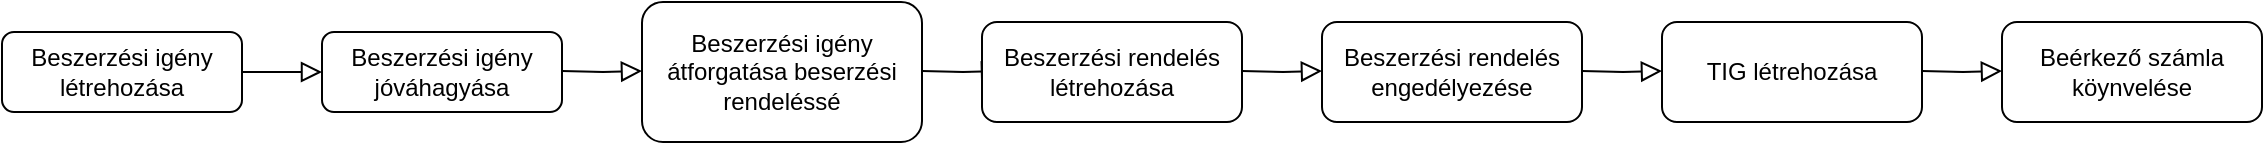 <mxfile version="14.7.7" type="github">
  <diagram id="C5RBs43oDa-KdzZeNtuy" name="Page-1">
    <mxGraphModel dx="1108" dy="440" grid="1" gridSize="10" guides="1" tooltips="1" connect="1" arrows="1" fold="1" page="1" pageScale="1" pageWidth="1169" pageHeight="827" math="0" shadow="0">
      <root>
        <mxCell id="WIyWlLk6GJQsqaUBKTNV-0" />
        <mxCell id="WIyWlLk6GJQsqaUBKTNV-1" parent="WIyWlLk6GJQsqaUBKTNV-0" />
        <mxCell id="WIyWlLk6GJQsqaUBKTNV-2" value="" style="rounded=0;html=1;jettySize=auto;orthogonalLoop=1;fontSize=11;endArrow=block;endFill=0;endSize=8;strokeWidth=1;shadow=0;labelBackgroundColor=none;edgeStyle=orthogonalEdgeStyle;" parent="WIyWlLk6GJQsqaUBKTNV-1" source="WIyWlLk6GJQsqaUBKTNV-3" edge="1">
          <mxGeometry relative="1" as="geometry">
            <mxPoint x="170" y="290" as="targetPoint" />
          </mxGeometry>
        </mxCell>
        <mxCell id="WIyWlLk6GJQsqaUBKTNV-3" value="Beszerzési igény létrehozása" style="rounded=1;whiteSpace=wrap;html=1;fontSize=12;glass=0;strokeWidth=1;shadow=0;" parent="WIyWlLk6GJQsqaUBKTNV-1" vertex="1">
          <mxGeometry x="10" y="270" width="120" height="40" as="geometry" />
        </mxCell>
        <mxCell id="JDw_Z1B5sLUTi2Ja_XlJ-0" value="Beszerzési igény jóváhagyása" style="rounded=1;whiteSpace=wrap;html=1;fontSize=12;glass=0;strokeWidth=1;shadow=0;" vertex="1" parent="WIyWlLk6GJQsqaUBKTNV-1">
          <mxGeometry x="170" y="270" width="120" height="40" as="geometry" />
        </mxCell>
        <mxCell id="JDw_Z1B5sLUTi2Ja_XlJ-2" value="Beszerzési igény átforgatása beserzési rendeléssé" style="rounded=1;whiteSpace=wrap;html=1;fontSize=12;glass=0;strokeWidth=1;shadow=0;" vertex="1" parent="WIyWlLk6GJQsqaUBKTNV-1">
          <mxGeometry x="330" y="255" width="140" height="70" as="geometry" />
        </mxCell>
        <mxCell id="JDw_Z1B5sLUTi2Ja_XlJ-3" value="" style="rounded=0;html=1;jettySize=auto;orthogonalLoop=1;fontSize=11;endArrow=block;endFill=0;endSize=8;strokeWidth=1;shadow=0;labelBackgroundColor=none;edgeStyle=orthogonalEdgeStyle;" edge="1" parent="WIyWlLk6GJQsqaUBKTNV-1">
          <mxGeometry relative="1" as="geometry">
            <mxPoint x="290" y="289.5" as="sourcePoint" />
            <mxPoint x="330" y="289.5" as="targetPoint" />
          </mxGeometry>
        </mxCell>
        <mxCell id="JDw_Z1B5sLUTi2Ja_XlJ-4" value="" style="rounded=0;html=1;jettySize=auto;orthogonalLoop=1;fontSize=11;endArrow=block;endFill=0;endSize=8;strokeWidth=1;shadow=0;labelBackgroundColor=none;edgeStyle=orthogonalEdgeStyle;" edge="1" parent="WIyWlLk6GJQsqaUBKTNV-1">
          <mxGeometry relative="1" as="geometry">
            <mxPoint x="470" y="289.5" as="sourcePoint" />
            <mxPoint x="510" y="289.5" as="targetPoint" />
          </mxGeometry>
        </mxCell>
        <mxCell id="JDw_Z1B5sLUTi2Ja_XlJ-5" value="Beszerzési rendelés létrehozása" style="rounded=1;whiteSpace=wrap;html=1;fontSize=12;glass=0;strokeWidth=1;shadow=0;" vertex="1" parent="WIyWlLk6GJQsqaUBKTNV-1">
          <mxGeometry x="500" y="265" width="130" height="50" as="geometry" />
        </mxCell>
        <mxCell id="JDw_Z1B5sLUTi2Ja_XlJ-6" value="" style="rounded=0;html=1;jettySize=auto;orthogonalLoop=1;fontSize=11;endArrow=block;endFill=0;endSize=8;strokeWidth=1;shadow=0;labelBackgroundColor=none;edgeStyle=orthogonalEdgeStyle;" edge="1" parent="WIyWlLk6GJQsqaUBKTNV-1">
          <mxGeometry relative="1" as="geometry">
            <mxPoint x="630" y="289.5" as="sourcePoint" />
            <mxPoint x="670" y="289.5" as="targetPoint" />
          </mxGeometry>
        </mxCell>
        <mxCell id="JDw_Z1B5sLUTi2Ja_XlJ-7" value="&lt;div&gt;Beszerzési rendelés engedélyezése&lt;/div&gt;" style="rounded=1;whiteSpace=wrap;html=1;fontSize=12;glass=0;strokeWidth=1;shadow=0;" vertex="1" parent="WIyWlLk6GJQsqaUBKTNV-1">
          <mxGeometry x="670" y="265" width="130" height="50" as="geometry" />
        </mxCell>
        <mxCell id="JDw_Z1B5sLUTi2Ja_XlJ-8" value="TIG létrehozása" style="rounded=1;whiteSpace=wrap;html=1;fontSize=12;glass=0;strokeWidth=1;shadow=0;" vertex="1" parent="WIyWlLk6GJQsqaUBKTNV-1">
          <mxGeometry x="840" y="265" width="130" height="50" as="geometry" />
        </mxCell>
        <mxCell id="JDw_Z1B5sLUTi2Ja_XlJ-9" value="" style="rounded=0;html=1;jettySize=auto;orthogonalLoop=1;fontSize=11;endArrow=block;endFill=0;endSize=8;strokeWidth=1;shadow=0;labelBackgroundColor=none;edgeStyle=orthogonalEdgeStyle;" edge="1" parent="WIyWlLk6GJQsqaUBKTNV-1">
          <mxGeometry relative="1" as="geometry">
            <mxPoint x="970" y="289.5" as="sourcePoint" />
            <mxPoint x="1010" y="289.5" as="targetPoint" />
          </mxGeometry>
        </mxCell>
        <mxCell id="JDw_Z1B5sLUTi2Ja_XlJ-11" value="" style="rounded=0;html=1;jettySize=auto;orthogonalLoop=1;fontSize=11;endArrow=block;endFill=0;endSize=8;strokeWidth=1;shadow=0;labelBackgroundColor=none;edgeStyle=orthogonalEdgeStyle;" edge="1" parent="WIyWlLk6GJQsqaUBKTNV-1">
          <mxGeometry relative="1" as="geometry">
            <mxPoint x="800" y="289.5" as="sourcePoint" />
            <mxPoint x="840" y="289.5" as="targetPoint" />
          </mxGeometry>
        </mxCell>
        <mxCell id="JDw_Z1B5sLUTi2Ja_XlJ-12" value="&lt;div&gt;Beérkező számla köynvelése&lt;/div&gt;" style="rounded=1;whiteSpace=wrap;html=1;fontSize=12;glass=0;strokeWidth=1;shadow=0;" vertex="1" parent="WIyWlLk6GJQsqaUBKTNV-1">
          <mxGeometry x="1010" y="265" width="130" height="50" as="geometry" />
        </mxCell>
      </root>
    </mxGraphModel>
  </diagram>
</mxfile>
